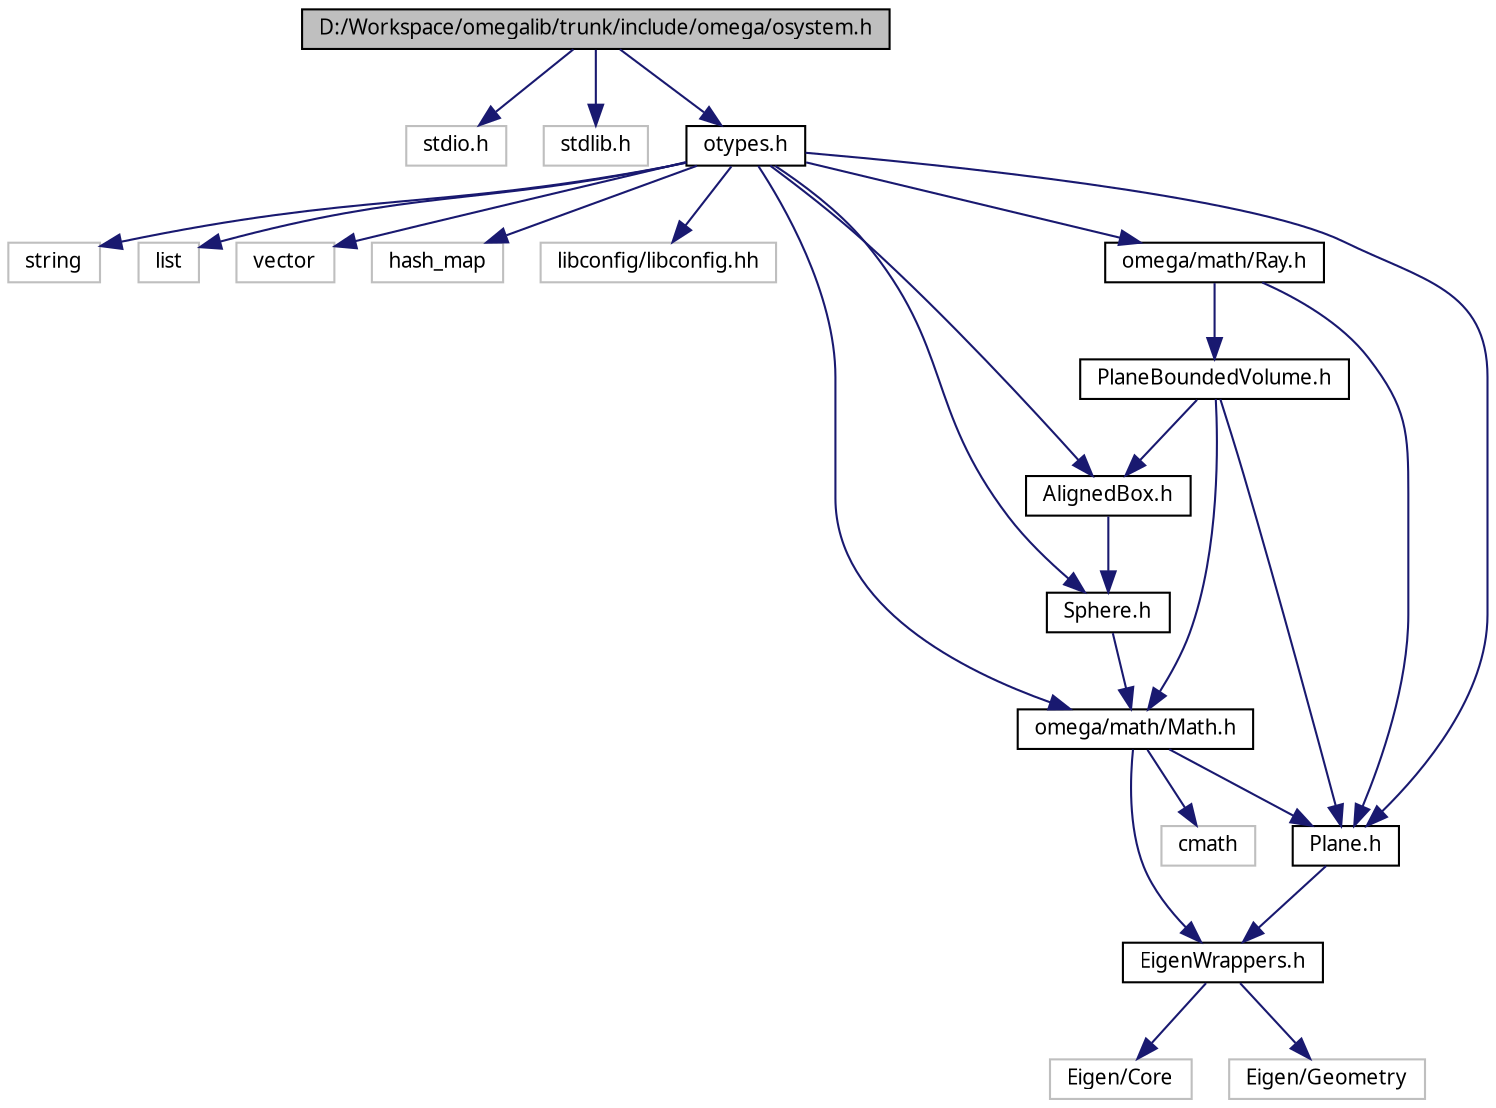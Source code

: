 digraph G
{
  bgcolor="transparent";
  edge [fontname="FreeSans.ttf",fontsize="10",labelfontname="FreeSans.ttf",labelfontsize="10"];
  node [fontname="FreeSans.ttf",fontsize="10",shape=record];
  Node1 [label="D:/Workspace/omegalib/trunk/include/omega/osystem.h",height=0.2,width=0.4,color="black", fillcolor="grey75", style="filled" fontcolor="black"];
  Node1 -> Node2 [color="midnightblue",fontsize="10",style="solid",fontname="FreeSans.ttf"];
  Node2 [label="stdio.h",height=0.2,width=0.4,color="grey75"];
  Node1 -> Node3 [color="midnightblue",fontsize="10",style="solid",fontname="FreeSans.ttf"];
  Node3 [label="stdlib.h",height=0.2,width=0.4,color="grey75"];
  Node1 -> Node4 [color="midnightblue",fontsize="10",style="solid",fontname="FreeSans.ttf"];
  Node4 [label="otypes.h",height=0.2,width=0.4,color="black",URL="$otypes_8h.html"];
  Node4 -> Node5 [color="midnightblue",fontsize="10",style="solid",fontname="FreeSans.ttf"];
  Node5 [label="string",height=0.2,width=0.4,color="grey75"];
  Node4 -> Node6 [color="midnightblue",fontsize="10",style="solid",fontname="FreeSans.ttf"];
  Node6 [label="list",height=0.2,width=0.4,color="grey75"];
  Node4 -> Node7 [color="midnightblue",fontsize="10",style="solid",fontname="FreeSans.ttf"];
  Node7 [label="vector",height=0.2,width=0.4,color="grey75"];
  Node4 -> Node8 [color="midnightblue",fontsize="10",style="solid",fontname="FreeSans.ttf"];
  Node8 [label="hash_map",height=0.2,width=0.4,color="grey75"];
  Node4 -> Node9 [color="midnightblue",fontsize="10",style="solid",fontname="FreeSans.ttf"];
  Node9 [label="libconfig/libconfig.hh",height=0.2,width=0.4,color="grey75"];
  Node4 -> Node10 [color="midnightblue",fontsize="10",style="solid",fontname="FreeSans.ttf"];
  Node10 [label="omega/math/Math.h",height=0.2,width=0.4,color="black",URL="$_math_8h.html"];
  Node10 -> Node11 [color="midnightblue",fontsize="10",style="solid",fontname="FreeSans.ttf"];
  Node11 [label="cmath",height=0.2,width=0.4,color="grey75"];
  Node10 -> Node12 [color="midnightblue",fontsize="10",style="solid",fontname="FreeSans.ttf"];
  Node12 [label="Plane.h",height=0.2,width=0.4,color="black",URL="$_plane_8h.html"];
  Node12 -> Node13 [color="midnightblue",fontsize="10",style="solid",fontname="FreeSans.ttf"];
  Node13 [label="EigenWrappers.h",height=0.2,width=0.4,color="black",URL="$_eigen_wrappers_8h.html"];
  Node13 -> Node14 [color="midnightblue",fontsize="10",style="solid",fontname="FreeSans.ttf"];
  Node14 [label="Eigen/Core",height=0.2,width=0.4,color="grey75"];
  Node13 -> Node15 [color="midnightblue",fontsize="10",style="solid",fontname="FreeSans.ttf"];
  Node15 [label="Eigen/Geometry",height=0.2,width=0.4,color="grey75"];
  Node10 -> Node13 [color="midnightblue",fontsize="10",style="solid",fontname="FreeSans.ttf"];
  Node4 -> Node16 [color="midnightblue",fontsize="10",style="solid",fontname="FreeSans.ttf"];
  Node16 [label="omega/math/Ray.h",height=0.2,width=0.4,color="black",URL="$_ray_8h.html"];
  Node16 -> Node12 [color="midnightblue",fontsize="10",style="solid",fontname="FreeSans.ttf"];
  Node16 -> Node17 [color="midnightblue",fontsize="10",style="solid",fontname="FreeSans.ttf"];
  Node17 [label="PlaneBoundedVolume.h",height=0.2,width=0.4,color="black",URL="$_plane_bounded_volume_8h.html"];
  Node17 -> Node18 [color="midnightblue",fontsize="10",style="solid",fontname="FreeSans.ttf"];
  Node18 [label="AlignedBox.h",height=0.2,width=0.4,color="black",URL="$_aligned_box_8h.html"];
  Node18 -> Node19 [color="midnightblue",fontsize="10",style="solid",fontname="FreeSans.ttf"];
  Node19 [label="Sphere.h",height=0.2,width=0.4,color="black",URL="$_sphere_8h.html"];
  Node19 -> Node10 [color="midnightblue",fontsize="10",style="solid",fontname="FreeSans.ttf"];
  Node17 -> Node10 [color="midnightblue",fontsize="10",style="solid",fontname="FreeSans.ttf"];
  Node17 -> Node12 [color="midnightblue",fontsize="10",style="solid",fontname="FreeSans.ttf"];
  Node4 -> Node18 [color="midnightblue",fontsize="10",style="solid",fontname="FreeSans.ttf"];
  Node4 -> Node19 [color="midnightblue",fontsize="10",style="solid",fontname="FreeSans.ttf"];
  Node4 -> Node12 [color="midnightblue",fontsize="10",style="solid",fontname="FreeSans.ttf"];
}
